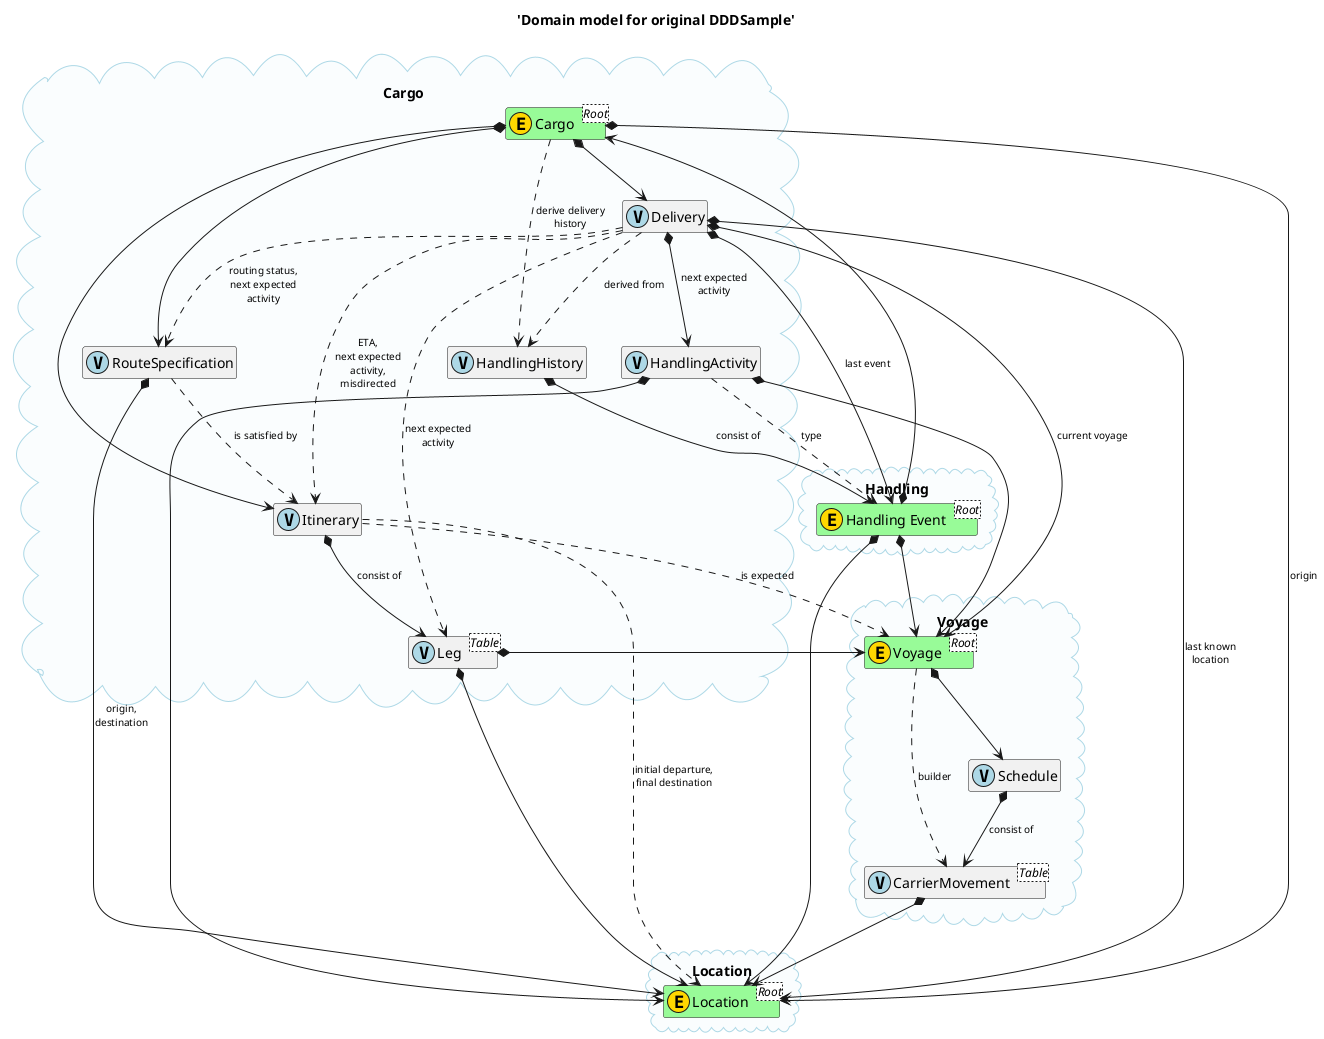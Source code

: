 @startuml
title 'Domain model for original DDDSample'

skinparam ArrowFontSize 10

hide empty members
hide stereotype

skinparam class {
    BackgroundColor<<Entity>> palegreen
}

skinparam cloud {
    BorderColor lightblue
    BackgroundColor %lighten(lightblue, 25)
}

cloud "Cargo"<<Cargo Aggregate>> {
    class "Cargo" as CRG<Root><<(E,gold) Entity>>
    class "Delivery" as DLV<<(V,lightblue) Value Object>>
    class "HandlingActivity" as ACT<<(V,lightblue) Value Object>>
    class "HandlingHistory" as HST<<(V,lightblue) Value Object>>
    class "Itinerary" as ITN<<(V,lightblue) Value Object>>
    class "RouteSpecification" as RTS<<(V,lightblue) Value Object>>
    class "Leg" as LEG<Table><<(V,lightblue) Value Object>>
}

cloud "Handling"<<Handling Aggregate>> {
    class "Handling Event" as EVT<Root><<(E,gold) Entity>>
}

cloud "Voyage"<<Voyage Aggregate>> {

    class "Voyage" as VYG<Root><<(E,gold) Entity>>
    class "CarrierMovement" as MVT<Table><<(V,lightblue) Value Object>>
    class "Schedule" as SCH<<(V,lightblue) Value Object>>

}

cloud "Location"<<Location Aggregate>> {
    class "Location" as LCT<Root><<(E,gold) Entity>>
}

'Relations

CRG *--> LCT: origin
CRG *--> RTS
CRG *--> DLV
CRG *--> ITN
CRG ..> HST: "derive delivery\nhistory"

ITN *--> LEG: "consist of"
ITN ..> LCT: "initial departure,\nfinal destination"
ITN ..> VYG: "is expected"

VYG *--> SCH
VYG ..> MVT: "builder"

HST *--> EVT: "consist of"

EVT *--> CRG
EVT *--> LCT
EVT *--> VYG

DLV ..> HST: "derived from"
DLV ..> RTS: "routing status,\nnext expected\nactivity"
DLV ..> ITN: "ETA,\nnext expected\nactivity,\nmisdirected"
DLV *--> EVT: "last event"
DLV *--> ACT: "next expected\nactivity"
DLV *--> VYG: "current voyage"
DLV *--> LCT: "last known\nlocation"
DLV ..> LEG: "next expected\nactivity"

RTS ..> ITN: "is satisfied by"
RTS *--> LCT: "origin,\ndestination"

SCH *--> MVT: "consist of"

MVT *--> LCT

ACT ..> EVT: "type"
ACT *--> LCT
ACT *--> VYG

LEG *--> VYG
LEG *--> LCT

@enduml